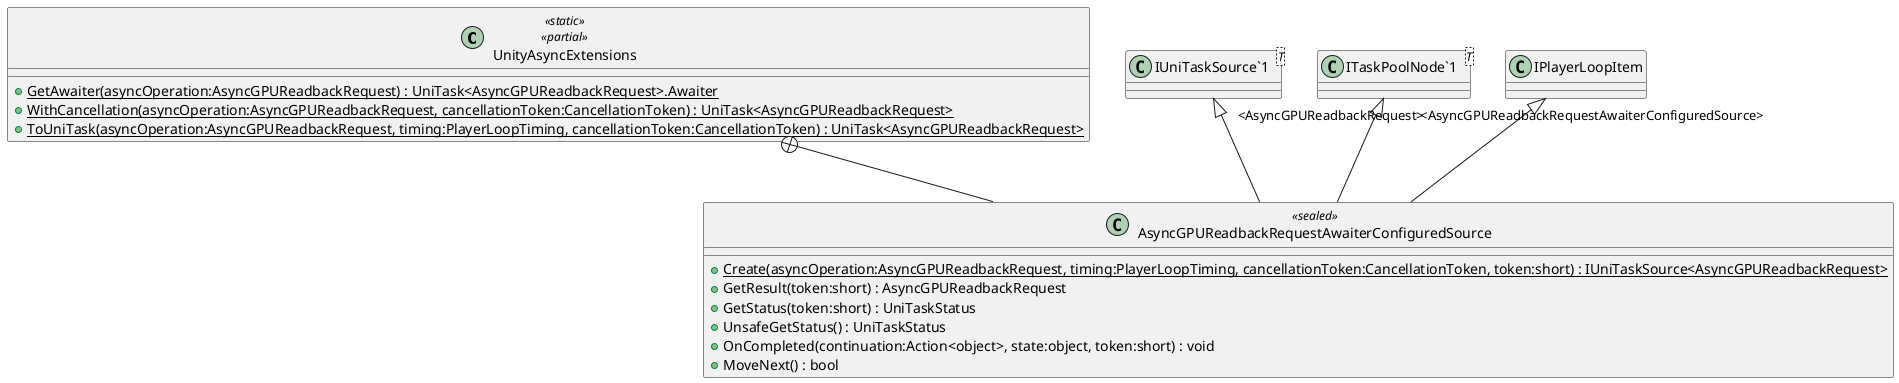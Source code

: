 @startuml
class UnityAsyncExtensions <<static>> <<partial>> {
    + {static} GetAwaiter(asyncOperation:AsyncGPUReadbackRequest) : UniTask<AsyncGPUReadbackRequest>.Awaiter
    + {static} WithCancellation(asyncOperation:AsyncGPUReadbackRequest, cancellationToken:CancellationToken) : UniTask<AsyncGPUReadbackRequest>
    + {static} ToUniTask(asyncOperation:AsyncGPUReadbackRequest, timing:PlayerLoopTiming, cancellationToken:CancellationToken) : UniTask<AsyncGPUReadbackRequest>
}
class AsyncGPUReadbackRequestAwaiterConfiguredSource <<sealed>> {
    + {static} Create(asyncOperation:AsyncGPUReadbackRequest, timing:PlayerLoopTiming, cancellationToken:CancellationToken, token:short) : IUniTaskSource<AsyncGPUReadbackRequest>
    + GetResult(token:short) : AsyncGPUReadbackRequest
    + GetStatus(token:short) : UniTaskStatus
    + UnsafeGetStatus() : UniTaskStatus
    + OnCompleted(continuation:Action<object>, state:object, token:short) : void
    + MoveNext() : bool
}
class "IUniTaskSource`1"<T> {
}
class "ITaskPoolNode`1"<T> {
}
UnityAsyncExtensions +-- AsyncGPUReadbackRequestAwaiterConfiguredSource
"IUniTaskSource`1" "<AsyncGPUReadbackRequest>" <|-- AsyncGPUReadbackRequestAwaiterConfiguredSource
IPlayerLoopItem <|-- AsyncGPUReadbackRequestAwaiterConfiguredSource
"ITaskPoolNode`1" "<AsyncGPUReadbackRequestAwaiterConfiguredSource>" <|-- AsyncGPUReadbackRequestAwaiterConfiguredSource
@enduml
